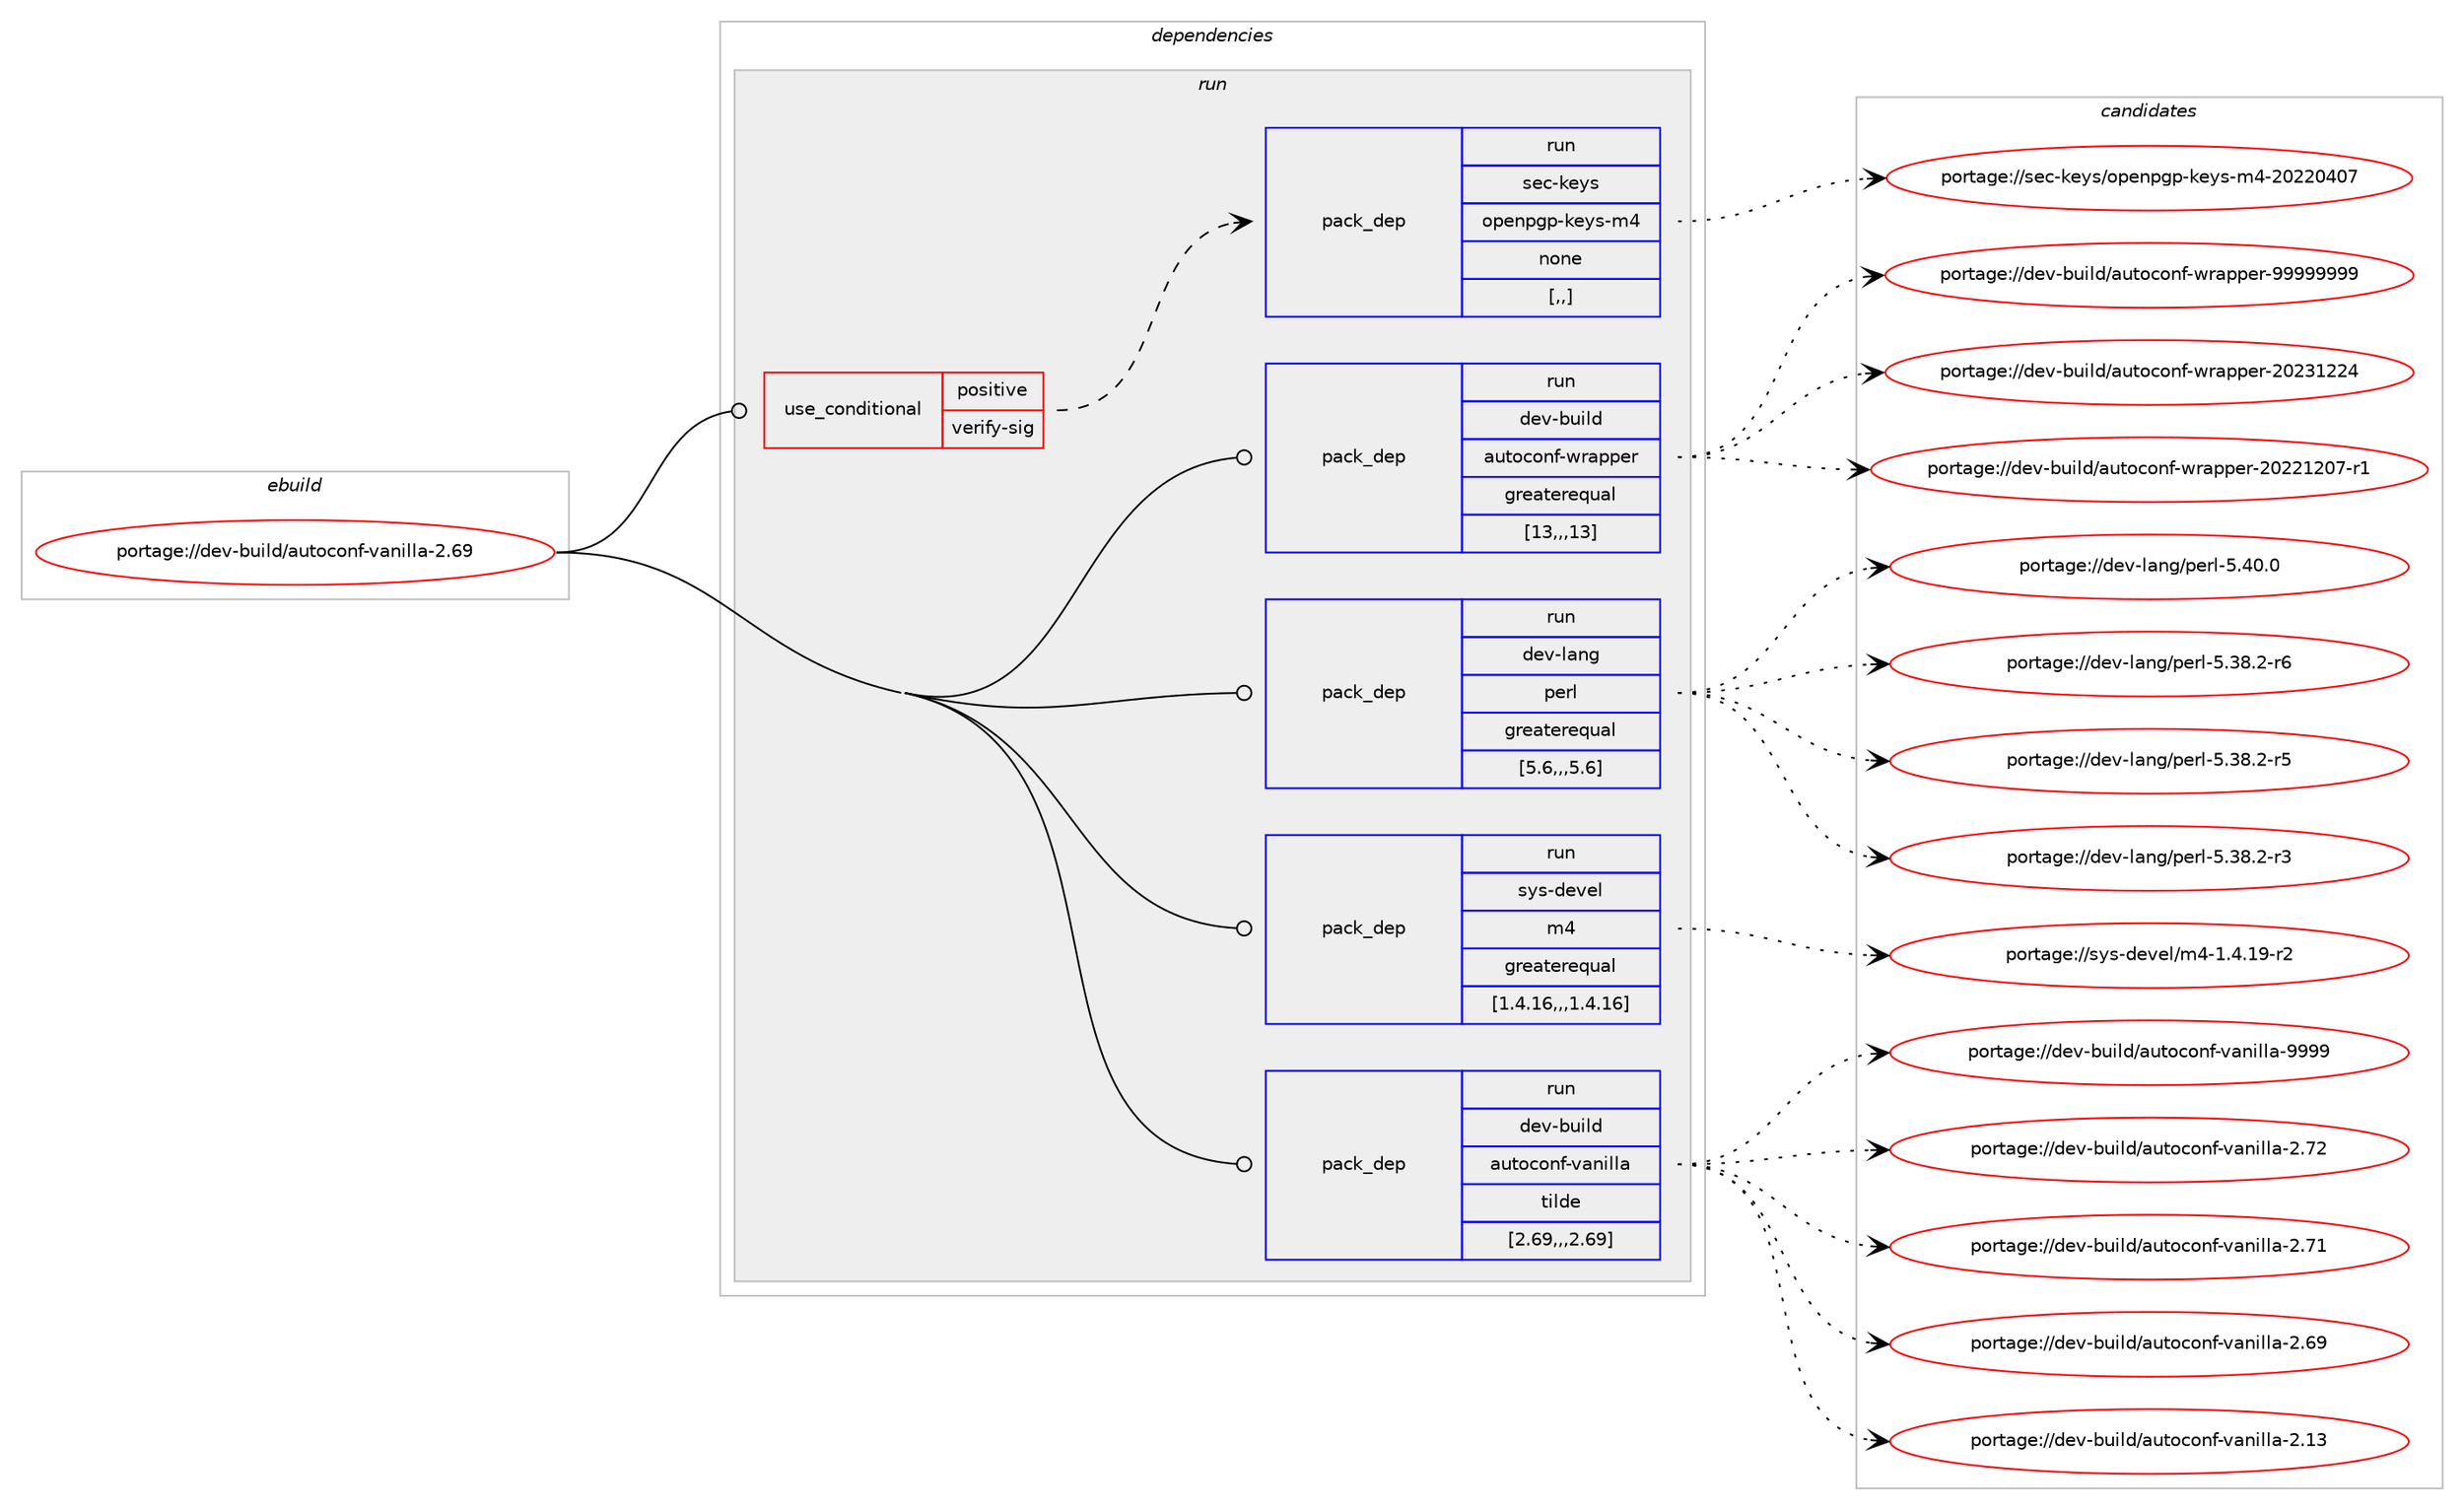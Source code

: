 digraph prolog {

# *************
# Graph options
# *************

newrank=true;
concentrate=true;
compound=true;
graph [rankdir=LR,fontname=Helvetica,fontsize=10,ranksep=1.5];#, ranksep=2.5, nodesep=0.2];
edge  [arrowhead=vee];
node  [fontname=Helvetica,fontsize=10];

# **********
# The ebuild
# **********

subgraph cluster_leftcol {
color=gray;
label=<<i>ebuild</i>>;
id [label="portage://dev-build/autoconf-vanilla-2.69", color=red, width=4, href="../dev-build/autoconf-vanilla-2.69.svg"];
}

# ****************
# The dependencies
# ****************

subgraph cluster_midcol {
color=gray;
label=<<i>dependencies</i>>;
subgraph cluster_compile {
fillcolor="#eeeeee";
style=filled;
label=<<i>compile</i>>;
}
subgraph cluster_compileandrun {
fillcolor="#eeeeee";
style=filled;
label=<<i>compile and run</i>>;
}
subgraph cluster_run {
fillcolor="#eeeeee";
style=filled;
label=<<i>run</i>>;
subgraph cond146551 {
dependency557800 [label=<<TABLE BORDER="0" CELLBORDER="1" CELLSPACING="0" CELLPADDING="4"><TR><TD ROWSPAN="3" CELLPADDING="10">use_conditional</TD></TR><TR><TD>positive</TD></TR><TR><TD>verify-sig</TD></TR></TABLE>>, shape=none, color=red];
subgraph pack406727 {
dependency557801 [label=<<TABLE BORDER="0" CELLBORDER="1" CELLSPACING="0" CELLPADDING="4" WIDTH="220"><TR><TD ROWSPAN="6" CELLPADDING="30">pack_dep</TD></TR><TR><TD WIDTH="110">run</TD></TR><TR><TD>sec-keys</TD></TR><TR><TD>openpgp-keys-m4</TD></TR><TR><TD>none</TD></TR><TR><TD>[,,]</TD></TR></TABLE>>, shape=none, color=blue];
}
dependency557800:e -> dependency557801:w [weight=20,style="dashed",arrowhead="vee"];
}
id:e -> dependency557800:w [weight=20,style="solid",arrowhead="odot"];
subgraph pack406728 {
dependency557802 [label=<<TABLE BORDER="0" CELLBORDER="1" CELLSPACING="0" CELLPADDING="4" WIDTH="220"><TR><TD ROWSPAN="6" CELLPADDING="30">pack_dep</TD></TR><TR><TD WIDTH="110">run</TD></TR><TR><TD>dev-build</TD></TR><TR><TD>autoconf-wrapper</TD></TR><TR><TD>greaterequal</TD></TR><TR><TD>[13,,,13]</TD></TR></TABLE>>, shape=none, color=blue];
}
id:e -> dependency557802:w [weight=20,style="solid",arrowhead="odot"];
subgraph pack406729 {
dependency557803 [label=<<TABLE BORDER="0" CELLBORDER="1" CELLSPACING="0" CELLPADDING="4" WIDTH="220"><TR><TD ROWSPAN="6" CELLPADDING="30">pack_dep</TD></TR><TR><TD WIDTH="110">run</TD></TR><TR><TD>dev-lang</TD></TR><TR><TD>perl</TD></TR><TR><TD>greaterequal</TD></TR><TR><TD>[5.6,,,5.6]</TD></TR></TABLE>>, shape=none, color=blue];
}
id:e -> dependency557803:w [weight=20,style="solid",arrowhead="odot"];
subgraph pack406730 {
dependency557804 [label=<<TABLE BORDER="0" CELLBORDER="1" CELLSPACING="0" CELLPADDING="4" WIDTH="220"><TR><TD ROWSPAN="6" CELLPADDING="30">pack_dep</TD></TR><TR><TD WIDTH="110">run</TD></TR><TR><TD>sys-devel</TD></TR><TR><TD>m4</TD></TR><TR><TD>greaterequal</TD></TR><TR><TD>[1.4.16,,,1.4.16]</TD></TR></TABLE>>, shape=none, color=blue];
}
id:e -> dependency557804:w [weight=20,style="solid",arrowhead="odot"];
subgraph pack406731 {
dependency557805 [label=<<TABLE BORDER="0" CELLBORDER="1" CELLSPACING="0" CELLPADDING="4" WIDTH="220"><TR><TD ROWSPAN="6" CELLPADDING="30">pack_dep</TD></TR><TR><TD WIDTH="110">run</TD></TR><TR><TD>dev-build</TD></TR><TR><TD>autoconf-vanilla</TD></TR><TR><TD>tilde</TD></TR><TR><TD>[2.69,,,2.69]</TD></TR></TABLE>>, shape=none, color=blue];
}
id:e -> dependency557805:w [weight=20,style="solid",arrowhead="odot"];
}
}

# **************
# The candidates
# **************

subgraph cluster_choices {
rank=same;
color=gray;
label=<<i>candidates</i>>;

subgraph choice406727 {
color=black;
nodesep=1;
choice115101994510710112111547111112101110112103112451071011211154510952455048505048524855 [label="portage://sec-keys/openpgp-keys-m4-20220407", color=red, width=4,href="../sec-keys/openpgp-keys-m4-20220407.svg"];
dependency557801:e -> choice115101994510710112111547111112101110112103112451071011211154510952455048505048524855:w [style=dotted,weight="100"];
}
subgraph choice406728 {
color=black;
nodesep=1;
choice10010111845981171051081004797117116111991111101024511911497112112101114455757575757575757 [label="portage://dev-build/autoconf-wrapper-99999999", color=red, width=4,href="../dev-build/autoconf-wrapper-99999999.svg"];
choice10010111845981171051081004797117116111991111101024511911497112112101114455048505149505052 [label="portage://dev-build/autoconf-wrapper-20231224", color=red, width=4,href="../dev-build/autoconf-wrapper-20231224.svg"];
choice100101118459811710510810047971171161119911111010245119114971121121011144550485050495048554511449 [label="portage://dev-build/autoconf-wrapper-20221207-r1", color=red, width=4,href="../dev-build/autoconf-wrapper-20221207-r1.svg"];
dependency557802:e -> choice10010111845981171051081004797117116111991111101024511911497112112101114455757575757575757:w [style=dotted,weight="100"];
dependency557802:e -> choice10010111845981171051081004797117116111991111101024511911497112112101114455048505149505052:w [style=dotted,weight="100"];
dependency557802:e -> choice100101118459811710510810047971171161119911111010245119114971121121011144550485050495048554511449:w [style=dotted,weight="100"];
}
subgraph choice406729 {
color=black;
nodesep=1;
choice10010111845108971101034711210111410845534652484648 [label="portage://dev-lang/perl-5.40.0", color=red, width=4,href="../dev-lang/perl-5.40.0.svg"];
choice100101118451089711010347112101114108455346515646504511454 [label="portage://dev-lang/perl-5.38.2-r6", color=red, width=4,href="../dev-lang/perl-5.38.2-r6.svg"];
choice100101118451089711010347112101114108455346515646504511453 [label="portage://dev-lang/perl-5.38.2-r5", color=red, width=4,href="../dev-lang/perl-5.38.2-r5.svg"];
choice100101118451089711010347112101114108455346515646504511451 [label="portage://dev-lang/perl-5.38.2-r3", color=red, width=4,href="../dev-lang/perl-5.38.2-r3.svg"];
dependency557803:e -> choice10010111845108971101034711210111410845534652484648:w [style=dotted,weight="100"];
dependency557803:e -> choice100101118451089711010347112101114108455346515646504511454:w [style=dotted,weight="100"];
dependency557803:e -> choice100101118451089711010347112101114108455346515646504511453:w [style=dotted,weight="100"];
dependency557803:e -> choice100101118451089711010347112101114108455346515646504511451:w [style=dotted,weight="100"];
}
subgraph choice406730 {
color=black;
nodesep=1;
choice115121115451001011181011084710952454946524649574511450 [label="portage://sys-devel/m4-1.4.19-r2", color=red, width=4,href="../sys-devel/m4-1.4.19-r2.svg"];
dependency557804:e -> choice115121115451001011181011084710952454946524649574511450:w [style=dotted,weight="100"];
}
subgraph choice406731 {
color=black;
nodesep=1;
choice10010111845981171051081004797117116111991111101024511897110105108108974557575757 [label="portage://dev-build/autoconf-vanilla-9999", color=red, width=4,href="../dev-build/autoconf-vanilla-9999.svg"];
choice10010111845981171051081004797117116111991111101024511897110105108108974550465550 [label="portage://dev-build/autoconf-vanilla-2.72", color=red, width=4,href="../dev-build/autoconf-vanilla-2.72.svg"];
choice10010111845981171051081004797117116111991111101024511897110105108108974550465549 [label="portage://dev-build/autoconf-vanilla-2.71", color=red, width=4,href="../dev-build/autoconf-vanilla-2.71.svg"];
choice10010111845981171051081004797117116111991111101024511897110105108108974550465457 [label="portage://dev-build/autoconf-vanilla-2.69", color=red, width=4,href="../dev-build/autoconf-vanilla-2.69.svg"];
choice10010111845981171051081004797117116111991111101024511897110105108108974550464951 [label="portage://dev-build/autoconf-vanilla-2.13", color=red, width=4,href="../dev-build/autoconf-vanilla-2.13.svg"];
dependency557805:e -> choice10010111845981171051081004797117116111991111101024511897110105108108974557575757:w [style=dotted,weight="100"];
dependency557805:e -> choice10010111845981171051081004797117116111991111101024511897110105108108974550465550:w [style=dotted,weight="100"];
dependency557805:e -> choice10010111845981171051081004797117116111991111101024511897110105108108974550465549:w [style=dotted,weight="100"];
dependency557805:e -> choice10010111845981171051081004797117116111991111101024511897110105108108974550465457:w [style=dotted,weight="100"];
dependency557805:e -> choice10010111845981171051081004797117116111991111101024511897110105108108974550464951:w [style=dotted,weight="100"];
}
}

}
